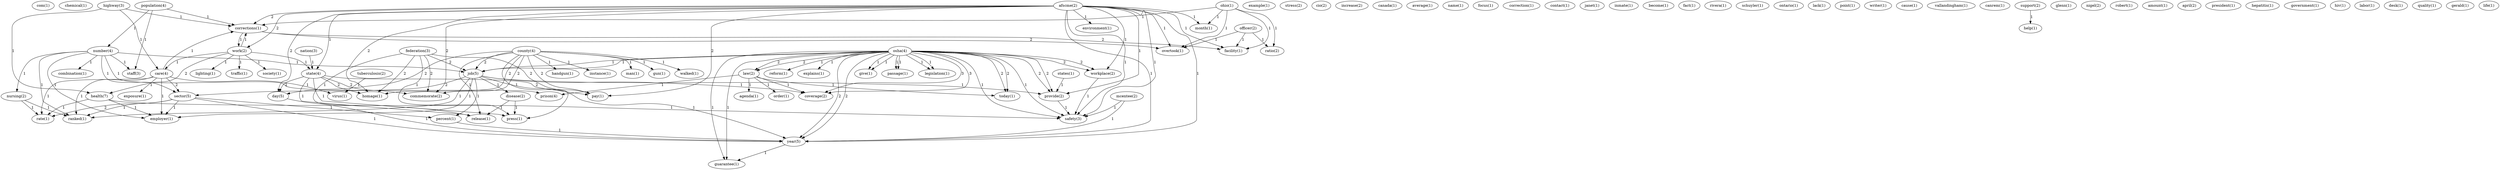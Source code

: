 digraph G {
  com [ label="com(1)" ];
  chemical [ label="chemical(1)" ];
  federation [ label="federation(3)" ];
  job [ label="job(5)" ];
  press [ label="press(1)" ];
  pay [ label="pay(1)" ];
  homage [ label="homage(1)" ];
  commemorate [ label="commemorate(2)" ];
  release [ label="release(1)" ];
  population [ label="population(4)" ];
  number [ label="number(4)" ];
  staff [ label="staff(3)" ];
  corrections [ label="corrections(1)" ];
  states [ label="states(1)" ];
  provide [ label="provide(2)" ];
  example [ label="example(1)" ];
  stress [ label="stress(2)" ];
  cio [ label="cio(2)" ];
  combination [ label="combination(1)" ];
  nursing [ label="nursing(2)" ];
  sector [ label="sector(5)" ];
  ranked [ label="ranked(1)" ];
  employer [ label="employer(1)" ];
  prison [ label="prison(4)" ];
  osha [ label="osha(2)" ];
  reform [ label="reform(1)" ];
  explains [ label="explains(1)" ];
  law [ label="law(2)" ];
  workplace [ label="workplace(2)" ];
  coverage [ label="coverage(2)" ];
  give [ label="give(1)" ];
  passage [ label="passage(1)" ];
  today [ label="today(1)" ];
  legislation [ label="legislation(1)" ];
  safety [ label="safety(3)" ];
  year [ label="year(5)" ];
  guarantee [ label="guarantee(1)" ];
  increase [ label="increase(2)" ];
  nation [ label="nation(3)" ];
  state [ label="state(4)" ];
  canada [ label="canada(1)" ];
  average [ label="average(1)" ];
  name [ label="name(1)" ];
  focus [ label="focus(1)" ];
  correction [ label="correction(1)" ];
  contact [ label="contact(1)" ];
  janet [ label="janet(1)" ];
  work [ label="work(1)" ];
  lighting [ label="lighting(1)" ];
  traffic [ label="traffic(1)" ];
  society [ label="society(1)" ];
  care [ label="care(4)" ];
  health [ label="health(7)" ];
  rate [ label="rate(1)" ];
  county [ label="county(4)" ];
  handgun [ label="handgun(1)" ];
  instance [ label="instance(1)" ];
  man [ label="man(1)" ];
  day [ label="day(5)" ];
  gun [ label="gun(1)" ];
  walked [ label="walked(1)" ];
  inmate [ label="inmate(1)" ];
  ohio [ label="ohio(1)" ];
  ratio [ label="ratio(2)" ];
  month [ label="month(1)" ];
  facility [ label="facility(1)" ];
  overtook [ label="overtook(1)" ];
  become [ label="become(1)" ];
  fact [ label="fact(1)" ];
  highway [ label="highway(3)" ];
  osha [ label="osha(4)" ];
  officer [ label="officer(2)" ];
  tuberculosis [ label="tuberculosis(2)" ];
  virus [ label="virus(1)" ];
  agenda [ label="agenda(1)" ];
  order [ label="order(1)" ];
  disease [ label="disease(2)" ];
  percent [ label="percent(1)" ];
  exposure [ label="exposure(1)" ];
  rivera [ label="rivera(1)" ];
  afscme [ label="afscme(2)" ];
  environment [ label="environment(1)" ];
  work [ label="work(2)" ];
  schuyler [ label="schuyler(1)" ];
  ontario [ label="ontario(1)" ];
  lack [ label="lack(1)" ];
  point [ label="point(1)" ];
  writer [ label="writer(1)" ];
  cause [ label="cause(1)" ];
  vallandingham [ label="vallandingham(1)" ];
  canrem [ label="canrem(1)" ];
  support [ label="support(2)" ];
  help [ label="help(1)" ];
  glenn [ label="glenn(1)" ];
  nigel [ label="nigel(2)" ];
  mcentee [ label="mcentee(2)" ];
  afscme [ label="afscme(2)" ];
  robert [ label="robert(1)" ];
  amount [ label="amount(1)" ];
  april [ label="april(2)" ];
  president [ label="president(1)" ];
  hepatitis [ label="hepatitis(1)" ];
  government [ label="government(1)" ];
  hiv [ label="hiv(1)" ];
  labor [ label="labor(1)" ];
  desk [ label="desk(1)" ];
  quality [ label="quality(1)" ];
  gerald [ label="gerald(1)" ];
  life [ label="life(1)" ];
  federation -> job [ label="2" ];
  federation -> press [ label="1" ];
  federation -> pay [ label="2" ];
  federation -> homage [ label="2" ];
  federation -> commemorate [ label="2" ];
  federation -> release [ label="1" ];
  population -> number [ label="1" ];
  population -> staff [ label="1" ];
  population -> corrections [ label="1" ];
  states -> provide [ label="1" ];
  number -> combination [ label="1" ];
  number -> nursing [ label="1" ];
  number -> job [ label="1" ];
  number -> staff [ label="1" ];
  number -> sector [ label="1" ];
  number -> ranked [ label="1" ];
  number -> employer [ label="1" ];
  number -> prison [ label="1" ];
  osha -> reform [ label="1" ];
  osha -> explains [ label="1" ];
  osha -> law [ label="2" ];
  osha -> job [ label="1" ];
  osha -> workplace [ label="2" ];
  osha -> coverage [ label="3" ];
  osha -> give [ label="1" ];
  osha -> provide [ label="2" ];
  osha -> passage [ label="1" ];
  osha -> today [ label="2" ];
  osha -> legislation [ label="1" ];
  osha -> safety [ label="1" ];
  osha -> year [ label="2" ];
  osha -> guarantee [ label="1" ];
  nation -> state [ label="1" ];
  work -> lighting [ label="1" ];
  work -> traffic [ label="1" ];
  work -> society [ label="1" ];
  work -> care [ label="1" ];
  work -> state [ label="1" ];
  work -> corrections [ label="1" ];
  work -> health [ label="2" ];
  nursing -> ranked [ label="1" ];
  nursing -> rate [ label="1" ];
  county -> handgun [ label="1" ];
  county -> job [ label="2" ];
  county -> press [ label="1" ];
  county -> pay [ label="2" ];
  county -> homage [ label="2" ];
  county -> instance [ label="1" ];
  county -> commemorate [ label="2" ];
  county -> man [ label="1" ];
  county -> release [ label="1" ];
  county -> day [ label="2" ];
  county -> gun [ label="1" ];
  county -> walked [ label="1" ];
  ohio -> ratio [ label="1" ];
  ohio -> month [ label="1" ];
  ohio -> corrections [ label="1" ];
  ohio -> facility [ label="1" ];
  ohio -> overtook [ label="1" ];
  highway -> care [ label="1" ];
  highway -> corrections [ label="1" ];
  highway -> health [ label="1" ];
  osha -> law [ label="2" ];
  osha -> job [ label="1" ];
  osha -> workplace [ label="2" ];
  osha -> coverage [ label="3" ];
  osha -> give [ label="1" ];
  osha -> provide [ label="2" ];
  osha -> passage [ label="1" ];
  osha -> today [ label="2" ];
  osha -> legislation [ label="1" ];
  osha -> safety [ label="1" ];
  osha -> year [ label="2" ];
  osha -> guarantee [ label="1" ];
  officer -> ratio [ label="1" ];
  officer -> facility [ label="1" ];
  officer -> overtook [ label="1" ];
  tuberculosis -> virus [ label="1" ];
  law -> coverage [ label="1" ];
  law -> agenda [ label="1" ];
  law -> today [ label="1" ];
  law -> order [ label="1" ];
  law -> prison [ label="1" ];
  job -> disease [ label="1" ];
  job -> sector [ label="2" ];
  job -> coverage [ label="1" ];
  job -> percent [ label="1" ];
  job -> ranked [ label="1" ];
  job -> provide [ label="1" ];
  job -> employer [ label="1" ];
  job -> year [ label="1" ];
  care -> sector [ label="2" ];
  care -> ranked [ label="1" ];
  care -> virus [ label="1" ];
  care -> corrections [ label="1" ];
  care -> exposure [ label="1" ];
  care -> employer [ label="1" ];
  care -> rate [ label="1" ];
  disease -> press [ label="1" ];
  disease -> release [ label="1" ];
  afscme -> state [ label="1" ];
  afscme -> workplace [ label="1" ];
  afscme -> pay [ label="2" ];
  afscme -> homage [ label="2" ];
  afscme -> month [ label="1" ];
  afscme -> commemorate [ label="2" ];
  afscme -> environment [ label="1" ];
  afscme -> corrections [ label="2" ];
  afscme -> provide [ label="1" ];
  afscme -> work [ label="2" ];
  afscme -> day [ label="2" ];
  afscme -> facility [ label="1" ];
  afscme -> overtook [ label="1" ];
  afscme -> safety [ label="1" ];
  afscme -> year [ label="1" ];
  state -> press [ label="1" ];
  state -> pay [ label="2" ];
  state -> homage [ label="2" ];
  state -> commemorate [ label="2" ];
  state -> release [ label="1" ];
  state -> day [ label="2" ];
  workplace -> safety [ label="1" ];
  sector -> percent [ label="1" ];
  sector -> ranked [ label="1" ];
  sector -> employer [ label="1" ];
  sector -> year [ label="1" ];
  sector -> rate [ label="2" ];
  percent -> year [ label="1" ];
  corrections -> work [ label="1" ];
  corrections -> facility [ label="2" ];
  corrections -> overtook [ label="2" ];
  provide -> safety [ label="1" ];
  health -> employer [ label="1" ];
  health -> safety [ label="1" ];
  health -> rate [ label="1" ];
  support -> help [ label="1" ];
  day -> year [ label="1" ];
  mcentee -> safety [ label="1" ];
  mcentee -> year [ label="1" ];
  afscme -> safety [ label="1" ];
  afscme -> year [ label="1" ];
  year -> guarantee [ label="1" ];
}
